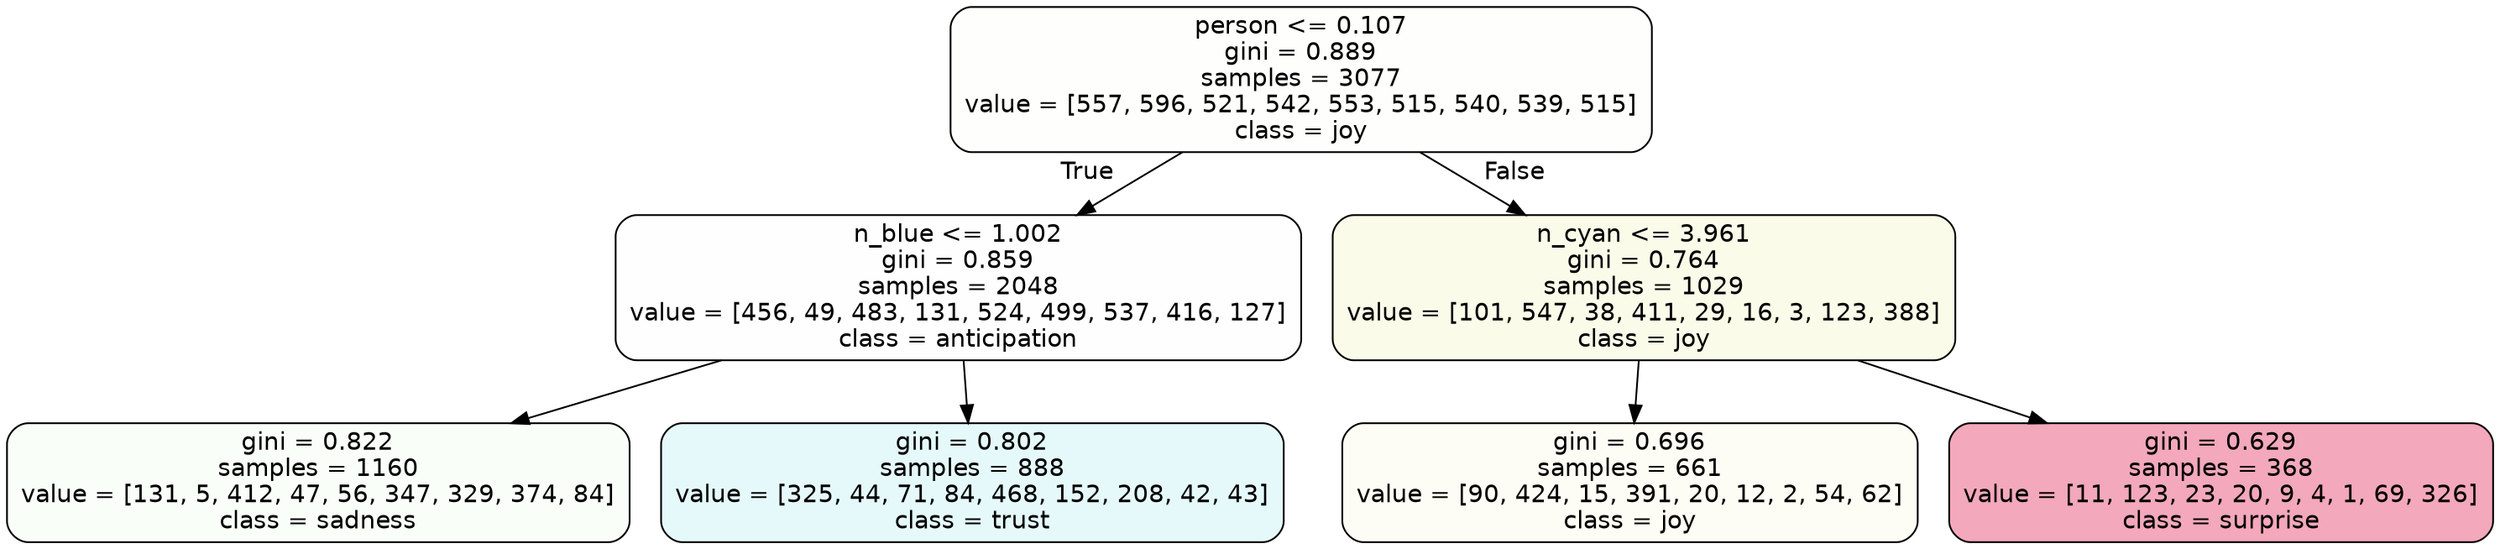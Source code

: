 digraph Tree {
node [shape=box, style="filled, rounded", color="black", fontname=helvetica] ;
edge [fontname=helvetica] ;
0 [label="person <= 0.107\ngini = 0.889\nsamples = 3077\nvalue = [557, 596, 521, 542, 553, 515, 540, 539, 515]\nclass = joy", fillcolor="#d7e53902"] ;
1 [label="n_blue <= 1.002\ngini = 0.859\nsamples = 2048\nvalue = [456, 49, 483, 131, 524, 499, 537, 416, 127]\nclass = anticipation", fillcolor="#8139e501"] ;
0 -> 1 [labeldistance=2.5, labelangle=45, headlabel="True"] ;
2 [label="gini = 0.822\nsamples = 1160\nvalue = [131, 5, 412, 47, 56, 347, 329, 374, 84]\nclass = sadness", fillcolor="#64e53907"] ;
1 -> 2 ;
3 [label="gini = 0.802\nsamples = 888\nvalue = [325, 44, 71, 84, 468, 152, 208, 42, 43]\nclass = trust", fillcolor="#39d7e521"] ;
1 -> 3 ;
4 [label="n_cyan <= 3.961\ngini = 0.764\nsamples = 1029\nvalue = [101, 547, 38, 411, 29, 16, 3, 123, 388]\nclass = joy", fillcolor="#d7e5391c"] ;
0 -> 4 [labeldistance=2.5, labelangle=-45, headlabel="False"] ;
5 [label="gini = 0.696\nsamples = 661\nvalue = [90, 424, 15, 391, 20, 12, 2, 54, 62]\nclass = joy", fillcolor="#d7e5390c"] ;
4 -> 5 ;
6 [label="gini = 0.629\nsamples = 368\nvalue = [11, 123, 23, 20, 9, 4, 1, 69, 326]\nclass = surprise", fillcolor="#e5396470"] ;
4 -> 6 ;
}